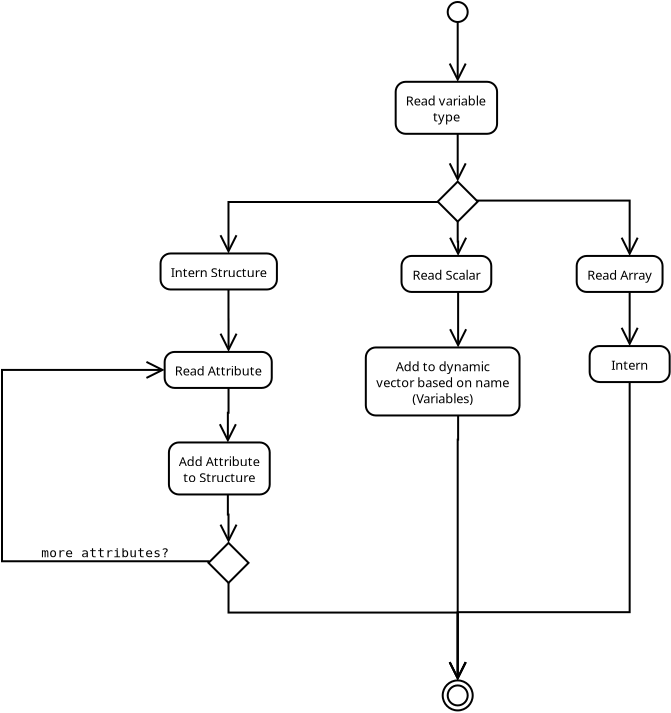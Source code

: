 <?xml version="1.0"?>
<diagram xmlns:dia="http://www.lysator.liu.se/~alla/dia/">
  <diagramdata>
    <attribute name="background">
      <color val="#ffffff"/>
    </attribute>
    <attribute name="paper">
      <composite type="paper">
        <attribute name="name">
          <string>#A4#</string>
        </attribute>
        <attribute name="tmargin">
          <real val="2.82"/>
        </attribute>
        <attribute name="bmargin">
          <real val="2.82"/>
        </attribute>
        <attribute name="lmargin">
          <real val="2.82"/>
        </attribute>
        <attribute name="rmargin">
          <real val="2.82"/>
        </attribute>
        <attribute name="is_portrait">
          <boolean val="true"/>
        </attribute>
        <attribute name="scaling">
          <real val="1"/>
        </attribute>
        <attribute name="fitto">
          <boolean val="false"/>
        </attribute>
      </composite>
    </attribute>
  </diagramdata>
  <layer name="Background" visible="true"/>
  <layer name="Foreground" visible="true">
    <object type="UML - State" version="0" id="O0">
      <attribute name="obj_pos">
        <point val="2.654,-2.091"/>
      </attribute>
      <attribute name="obj_bb">
        <rectangle val="2.654,-2.091;3.654,-1.091"/>
      </attribute>
      <attribute name="elem_corner">
        <point val="2.654,-2.091"/>
      </attribute>
      <attribute name="elem_width">
        <real val="1"/>
      </attribute>
      <attribute name="elem_height">
        <real val="1"/>
      </attribute>
      <attribute name="text">
        <composite type="text">
          <attribute name="string">
            <string>##</string>
          </attribute>
          <attribute name="font">
            <font name="Helvetica"/>
          </attribute>
          <attribute name="height">
            <real val="0.8"/>
          </attribute>
          <attribute name="pos">
            <point val="7,12.139"/>
          </attribute>
          <attribute name="color">
            <color val="#000000"/>
          </attribute>
          <attribute name="alignment">
            <enum val="1"/>
          </attribute>
        </composite>
      </attribute>
      <attribute name="type">
        <int val="1"/>
      </attribute>
    </object>
    <object type="UML - Branch" version="0" id="O1">
      <attribute name="obj_pos">
        <point val="2.154,6.889"/>
      </attribute>
      <attribute name="obj_bb">
        <rectangle val="2.104,6.839;4.204,8.939"/>
      </attribute>
      <attribute name="elem_corner">
        <point val="2.154,6.889"/>
      </attribute>
      <attribute name="elem_width">
        <real val="2"/>
      </attribute>
      <attribute name="elem_height">
        <real val="2"/>
      </attribute>
    </object>
    <object type="UML - State" version="0" id="O2">
      <attribute name="obj_pos">
        <point val="0.053,1.899"/>
      </attribute>
      <attribute name="obj_bb">
        <rectangle val="0.053,1.899;6.255,4.499"/>
      </attribute>
      <attribute name="elem_corner">
        <point val="0.053,1.899"/>
      </attribute>
      <attribute name="elem_width">
        <real val="6.202"/>
      </attribute>
      <attribute name="elem_height">
        <real val="2.6"/>
      </attribute>
      <attribute name="text">
        <composite type="text">
          <attribute name="string">
            <string>#Read variable
type#</string>
          </attribute>
          <attribute name="font">
            <font name="Helvetica"/>
          </attribute>
          <attribute name="height">
            <real val="0.8"/>
          </attribute>
          <attribute name="pos">
            <point val="3.154,3.038"/>
          </attribute>
          <attribute name="color">
            <color val="#000000"/>
          </attribute>
          <attribute name="alignment">
            <enum val="1"/>
          </attribute>
        </composite>
      </attribute>
      <attribute name="type">
        <int val="0"/>
      </attribute>
    </object>
    <object type="UML - State" version="0" id="O3">
      <attribute name="obj_pos">
        <point val="0.345,10.606"/>
      </attribute>
      <attribute name="obj_bb">
        <rectangle val="0.345,10.606;6.005,12.406"/>
      </attribute>
      <attribute name="elem_corner">
        <point val="0.345,10.606"/>
      </attribute>
      <attribute name="elem_width">
        <real val="5.66"/>
      </attribute>
      <attribute name="elem_height">
        <real val="1.8"/>
      </attribute>
      <attribute name="text">
        <composite type="text">
          <attribute name="string">
            <string>#Read Scalar#</string>
          </attribute>
          <attribute name="font">
            <font name="Helvetica"/>
          </attribute>
          <attribute name="height">
            <real val="0.8"/>
          </attribute>
          <attribute name="pos">
            <point val="3.175,11.745"/>
          </attribute>
          <attribute name="color">
            <color val="#000000"/>
          </attribute>
          <attribute name="alignment">
            <enum val="1"/>
          </attribute>
        </composite>
      </attribute>
      <attribute name="type">
        <int val="0"/>
      </attribute>
    </object>
    <object type="UML - State" version="0" id="O4">
      <attribute name="obj_pos">
        <point val="9.104,10.606"/>
      </attribute>
      <attribute name="obj_bb">
        <rectangle val="9.104,10.606;14.401,12.406"/>
      </attribute>
      <attribute name="elem_corner">
        <point val="9.104,10.606"/>
      </attribute>
      <attribute name="elem_width">
        <real val="5.297"/>
      </attribute>
      <attribute name="elem_height">
        <real val="1.8"/>
      </attribute>
      <attribute name="text">
        <composite type="text">
          <attribute name="string">
            <string>#Read Array#</string>
          </attribute>
          <attribute name="font">
            <font name="Helvetica"/>
          </attribute>
          <attribute name="height">
            <real val="0.8"/>
          </attribute>
          <attribute name="pos">
            <point val="11.752,11.745"/>
          </attribute>
          <attribute name="color">
            <color val="#000000"/>
          </attribute>
          <attribute name="alignment">
            <enum val="1"/>
          </attribute>
        </composite>
      </attribute>
      <attribute name="type">
        <int val="0"/>
      </attribute>
    </object>
    <object type="UML - Association" version="0" id="O5">
      <attribute name="obj_pos">
        <point val="4.154,7.889"/>
      </attribute>
      <attribute name="obj_bb">
        <rectangle val="2.704,6.388;13.202,12.206"/>
      </attribute>
      <attribute name="orth_points">
        <point val="4.154,7.889"/>
        <point val="4.154,7.838"/>
        <point val="11.752,7.838"/>
        <point val="11.752,10.606"/>
      </attribute>
      <attribute name="orth_orient">
        <enum val="1"/>
        <enum val="0"/>
        <enum val="1"/>
      </attribute>
      <attribute name="name">
        <string/>
      </attribute>
      <attribute name="direction">
        <enum val="0"/>
      </attribute>
      <attribute name="ends">
        <composite>
          <attribute name="role">
            <string/>
          </attribute>
          <attribute name="multiplicity">
            <string/>
          </attribute>
          <attribute name="arrow">
            <boolean val="false"/>
          </attribute>
          <attribute name="aggregate">
            <enum val="0"/>
          </attribute>
        </composite>
        <composite>
          <attribute name="role">
            <string/>
          </attribute>
          <attribute name="multiplicity">
            <string/>
          </attribute>
          <attribute name="arrow">
            <boolean val="true"/>
          </attribute>
          <attribute name="aggregate">
            <enum val="0"/>
          </attribute>
        </composite>
      </attribute>
      <connections>
        <connection handle="0" to="O1" connection="2"/>
        <connection handle="1" to="O4" connection="1"/>
      </connections>
    </object>
    <object type="UML - Association" version="0" id="O6">
      <attribute name="obj_pos">
        <point val="3.154,8.889"/>
      </attribute>
      <attribute name="obj_bb">
        <rectangle val="1.704,7.439;4.625,12.206"/>
      </attribute>
      <attribute name="orth_points">
        <point val="3.154,8.889"/>
        <point val="3.154,9.889"/>
        <point val="3.175,9.889"/>
        <point val="3.175,10.606"/>
      </attribute>
      <attribute name="orth_orient">
        <enum val="1"/>
        <enum val="0"/>
        <enum val="1"/>
      </attribute>
      <attribute name="name">
        <string/>
      </attribute>
      <attribute name="direction">
        <enum val="0"/>
      </attribute>
      <attribute name="ends">
        <composite>
          <attribute name="role">
            <string/>
          </attribute>
          <attribute name="multiplicity">
            <string/>
          </attribute>
          <attribute name="arrow">
            <boolean val="false"/>
          </attribute>
          <attribute name="aggregate">
            <enum val="0"/>
          </attribute>
        </composite>
        <composite>
          <attribute name="role">
            <string/>
          </attribute>
          <attribute name="multiplicity">
            <string/>
          </attribute>
          <attribute name="arrow">
            <boolean val="true"/>
          </attribute>
          <attribute name="aggregate">
            <enum val="0"/>
          </attribute>
        </composite>
      </attribute>
      <connections>
        <connection handle="0" to="O1" connection="3"/>
        <connection handle="1" to="O3" connection="1"/>
      </connections>
    </object>
    <object type="Standard - Line" version="0" id="O7">
      <attribute name="obj_pos">
        <point val="3.154,4.499"/>
      </attribute>
      <attribute name="obj_bb">
        <rectangle val="2.304,3.649;4.004,7.739"/>
      </attribute>
      <attribute name="conn_endpoints">
        <point val="3.154,4.499"/>
        <point val="3.154,6.889"/>
      </attribute>
      <attribute name="numcp">
        <int val="1"/>
      </attribute>
      <attribute name="end_arrow">
        <enum val="1"/>
      </attribute>
      <attribute name="end_arrow_length">
        <real val="0.8"/>
      </attribute>
      <attribute name="end_arrow_width">
        <real val="0.8"/>
      </attribute>
      <connections>
        <connection handle="0" to="O2" connection="6"/>
        <connection handle="1" to="O1" connection="1"/>
      </connections>
    </object>
    <object type="UML - State" version="0" id="O8">
      <attribute name="obj_pos">
        <point val="9.752,15.111"/>
      </attribute>
      <attribute name="obj_bb">
        <rectangle val="9.752,15.111;13.752,16.911"/>
      </attribute>
      <attribute name="elem_corner">
        <point val="9.752,15.111"/>
      </attribute>
      <attribute name="elem_width">
        <real val="4"/>
      </attribute>
      <attribute name="elem_height">
        <real val="1.8"/>
      </attribute>
      <attribute name="text">
        <composite type="text">
          <attribute name="string">
            <string>#Intern#</string>
          </attribute>
          <attribute name="font">
            <font name="Helvetica"/>
          </attribute>
          <attribute name="height">
            <real val="0.8"/>
          </attribute>
          <attribute name="pos">
            <point val="11.752,16.25"/>
          </attribute>
          <attribute name="color">
            <color val="#000000"/>
          </attribute>
          <attribute name="alignment">
            <enum val="1"/>
          </attribute>
        </composite>
      </attribute>
      <attribute name="type">
        <int val="0"/>
      </attribute>
    </object>
    <object type="Standard - Line" version="0" id="O9">
      <attribute name="obj_pos">
        <point val="11.752,12.406"/>
      </attribute>
      <attribute name="obj_bb">
        <rectangle val="10.902,11.556;12.602,15.961"/>
      </attribute>
      <attribute name="conn_endpoints">
        <point val="11.752,12.406"/>
        <point val="11.752,15.111"/>
      </attribute>
      <attribute name="numcp">
        <int val="1"/>
      </attribute>
      <attribute name="end_arrow">
        <enum val="1"/>
      </attribute>
      <attribute name="end_arrow_length">
        <real val="0.8"/>
      </attribute>
      <attribute name="end_arrow_width">
        <real val="0.8"/>
      </attribute>
      <connections>
        <connection handle="0" to="O4" connection="6"/>
        <connection handle="1" to="O8" connection="1"/>
      </connections>
    </object>
    <object type="UML - State" version="0" id="O10">
      <attribute name="obj_pos">
        <point val="-1.44,15.182"/>
      </attribute>
      <attribute name="obj_bb">
        <rectangle val="-1.44,15.182;7.791,18.582"/>
      </attribute>
      <attribute name="elem_corner">
        <point val="-1.44,15.182"/>
      </attribute>
      <attribute name="elem_width">
        <real val="9.232"/>
      </attribute>
      <attribute name="elem_height">
        <real val="3.4"/>
      </attribute>
      <attribute name="text">
        <composite type="text">
          <attribute name="string">
            <string>#Add to dynamic
vector based on name
(Variables)#</string>
          </attribute>
          <attribute name="font">
            <font name="Helvetica"/>
          </attribute>
          <attribute name="height">
            <real val="0.8"/>
          </attribute>
          <attribute name="pos">
            <point val="3.175,16.321"/>
          </attribute>
          <attribute name="color">
            <color val="#000000"/>
          </attribute>
          <attribute name="alignment">
            <enum val="1"/>
          </attribute>
        </composite>
      </attribute>
      <attribute name="type">
        <int val="0"/>
      </attribute>
    </object>
    <object type="Standard - Line" version="0" id="O11">
      <attribute name="obj_pos">
        <point val="3.175,12.406"/>
      </attribute>
      <attribute name="obj_bb">
        <rectangle val="2.325,11.556;4.025,16.032"/>
      </attribute>
      <attribute name="conn_endpoints">
        <point val="3.175,12.406"/>
        <point val="3.175,15.182"/>
      </attribute>
      <attribute name="numcp">
        <int val="1"/>
      </attribute>
      <attribute name="end_arrow">
        <enum val="1"/>
      </attribute>
      <attribute name="end_arrow_length">
        <real val="0.8"/>
      </attribute>
      <attribute name="end_arrow_width">
        <real val="0.8"/>
      </attribute>
      <connections>
        <connection handle="0" to="O3" connection="6"/>
        <connection handle="1" to="O10" connection="1"/>
      </connections>
    </object>
    <object type="UML - Association" version="0" id="O12">
      <attribute name="obj_pos">
        <point val="11.752,16.911"/>
      </attribute>
      <attribute name="obj_bb">
        <rectangle val="1.704,15.461;13.203,33.43"/>
      </attribute>
      <attribute name="orth_points">
        <point val="11.752,16.911"/>
        <point val="11.752,28.418"/>
        <point val="3.154,28.418"/>
        <point val="3.154,31.83"/>
      </attribute>
      <attribute name="orth_orient">
        <enum val="1"/>
        <enum val="0"/>
        <enum val="1"/>
      </attribute>
      <attribute name="name">
        <string/>
      </attribute>
      <attribute name="direction">
        <enum val="0"/>
      </attribute>
      <attribute name="ends">
        <composite>
          <attribute name="role">
            <string/>
          </attribute>
          <attribute name="multiplicity">
            <string/>
          </attribute>
          <attribute name="arrow">
            <boolean val="false"/>
          </attribute>
          <attribute name="aggregate">
            <enum val="0"/>
          </attribute>
        </composite>
        <composite>
          <attribute name="role">
            <string/>
          </attribute>
          <attribute name="multiplicity">
            <string/>
          </attribute>
          <attribute name="arrow">
            <boolean val="true"/>
          </attribute>
          <attribute name="aggregate">
            <enum val="0"/>
          </attribute>
        </composite>
      </attribute>
      <connections>
        <connection handle="0" to="O8" connection="6"/>
        <connection handle="1" to="O14" connection="1"/>
      </connections>
    </object>
    <object type="UML - Association" version="0" id="O13">
      <attribute name="obj_pos">
        <point val="3.175,18.582"/>
      </attribute>
      <attribute name="obj_bb">
        <rectangle val="1.704,17.132;4.625,33.43"/>
      </attribute>
      <attribute name="orth_points">
        <point val="3.175,18.582"/>
        <point val="3.175,19.79"/>
        <point val="3.154,19.79"/>
        <point val="3.154,31.83"/>
      </attribute>
      <attribute name="orth_orient">
        <enum val="1"/>
        <enum val="0"/>
        <enum val="1"/>
      </attribute>
      <attribute name="name">
        <string/>
      </attribute>
      <attribute name="direction">
        <enum val="0"/>
      </attribute>
      <attribute name="ends">
        <composite>
          <attribute name="role">
            <string/>
          </attribute>
          <attribute name="multiplicity">
            <string/>
          </attribute>
          <attribute name="arrow">
            <boolean val="false"/>
          </attribute>
          <attribute name="aggregate">
            <enum val="0"/>
          </attribute>
        </composite>
        <composite>
          <attribute name="role">
            <string/>
          </attribute>
          <attribute name="multiplicity">
            <string/>
          </attribute>
          <attribute name="arrow">
            <boolean val="true"/>
          </attribute>
          <attribute name="aggregate">
            <enum val="0"/>
          </attribute>
        </composite>
      </attribute>
      <connections>
        <connection handle="0" to="O10" connection="6"/>
        <connection handle="1" to="O14" connection="1"/>
      </connections>
    </object>
    <object type="UML - State" version="0" id="O14">
      <attribute name="obj_pos">
        <point val="2.404,31.83"/>
      </attribute>
      <attribute name="obj_bb">
        <rectangle val="2.404,31.83;3.904,33.33"/>
      </attribute>
      <attribute name="elem_corner">
        <point val="2.404,31.83"/>
      </attribute>
      <attribute name="elem_width">
        <real val="1.5"/>
      </attribute>
      <attribute name="elem_height">
        <real val="1.5"/>
      </attribute>
      <attribute name="text">
        <composite type="text">
          <attribute name="string">
            <string>##</string>
          </attribute>
          <attribute name="font">
            <font name="Helvetica"/>
          </attribute>
          <attribute name="height">
            <real val="0.8"/>
          </attribute>
          <attribute name="pos">
            <point val="15,41.139"/>
          </attribute>
          <attribute name="color">
            <color val="#000000"/>
          </attribute>
          <attribute name="alignment">
            <enum val="1"/>
          </attribute>
        </composite>
      </attribute>
      <attribute name="type">
        <int val="2"/>
      </attribute>
    </object>
    <object type="Standard - Line" version="0" id="O15">
      <attribute name="obj_pos">
        <point val="3.154,-1.091"/>
      </attribute>
      <attribute name="obj_bb">
        <rectangle val="2.304,-1.941;4.004,2.749"/>
      </attribute>
      <attribute name="conn_endpoints">
        <point val="3.154,-1.091"/>
        <point val="3.154,1.899"/>
      </attribute>
      <attribute name="numcp">
        <int val="1"/>
      </attribute>
      <attribute name="end_arrow">
        <enum val="1"/>
      </attribute>
      <attribute name="end_arrow_length">
        <real val="0.8"/>
      </attribute>
      <attribute name="end_arrow_width">
        <real val="0.8"/>
      </attribute>
      <connections>
        <connection handle="0" to="O0" connection="6"/>
        <connection handle="1" to="O2" connection="1"/>
      </connections>
    </object>
    <object type="UML - State" version="0" id="O16">
      <attribute name="obj_pos">
        <point val="-11.498,15.405"/>
      </attribute>
      <attribute name="obj_bb">
        <rectangle val="-11.498,15.405;-5.11,17.205"/>
      </attribute>
      <attribute name="elem_corner">
        <point val="-11.498,15.405"/>
      </attribute>
      <attribute name="elem_width">
        <real val="6.387"/>
      </attribute>
      <attribute name="elem_height">
        <real val="1.8"/>
      </attribute>
      <attribute name="text">
        <composite type="text">
          <attribute name="string">
            <string>#Read Attribute#</string>
          </attribute>
          <attribute name="font">
            <font name="Helvetica"/>
          </attribute>
          <attribute name="height">
            <real val="0.8"/>
          </attribute>
          <attribute name="pos">
            <point val="-8.304,16.544"/>
          </attribute>
          <attribute name="color">
            <color val="#000000"/>
          </attribute>
          <attribute name="alignment">
            <enum val="1"/>
          </attribute>
        </composite>
      </attribute>
      <attribute name="type">
        <int val="0"/>
      </attribute>
    </object>
    <object type="UML - Association" version="0" id="O17">
      <attribute name="obj_pos">
        <point val="2.154,7.889"/>
      </attribute>
      <attribute name="obj_bb">
        <rectangle val="-9.757,6.439;3.604,12.083"/>
      </attribute>
      <attribute name="orth_points">
        <point val="2.154,7.889"/>
        <point val="2.154,7.909"/>
        <point val="-8.307,7.909"/>
        <point val="-8.307,10.483"/>
      </attribute>
      <attribute name="orth_orient">
        <enum val="1"/>
        <enum val="0"/>
        <enum val="1"/>
      </attribute>
      <attribute name="name">
        <string/>
      </attribute>
      <attribute name="direction">
        <enum val="0"/>
      </attribute>
      <attribute name="ends">
        <composite>
          <attribute name="role">
            <string/>
          </attribute>
          <attribute name="multiplicity">
            <string/>
          </attribute>
          <attribute name="arrow">
            <boolean val="false"/>
          </attribute>
          <attribute name="aggregate">
            <enum val="0"/>
          </attribute>
        </composite>
        <composite>
          <attribute name="role">
            <string/>
          </attribute>
          <attribute name="multiplicity">
            <string/>
          </attribute>
          <attribute name="arrow">
            <boolean val="true"/>
          </attribute>
          <attribute name="aggregate">
            <enum val="0"/>
          </attribute>
        </composite>
      </attribute>
      <connections>
        <connection handle="0" to="O1" connection="0"/>
        <connection handle="1" to="O20" connection="1"/>
      </connections>
    </object>
    <object type="UML - Association" version="0" id="O18">
      <attribute name="obj_pos">
        <point val="-9.305,25.953"/>
      </attribute>
      <attribute name="obj_bb">
        <rectangle val="-21.081,14.855;-7.855,27.553"/>
      </attribute>
      <attribute name="orth_points">
        <point val="-9.305,25.953"/>
        <point val="-9.305,25.872"/>
        <point val="-19.631,25.872"/>
        <point val="-19.631,16.305"/>
        <point val="-11.498,16.305"/>
      </attribute>
      <attribute name="orth_orient">
        <enum val="1"/>
        <enum val="0"/>
        <enum val="1"/>
        <enum val="0"/>
      </attribute>
      <attribute name="name">
        <string>#more attributes?#</string>
      </attribute>
      <attribute name="direction">
        <enum val="0"/>
      </attribute>
      <attribute name="ends">
        <composite>
          <attribute name="role">
            <string/>
          </attribute>
          <attribute name="multiplicity">
            <string/>
          </attribute>
          <attribute name="arrow">
            <boolean val="false"/>
          </attribute>
          <attribute name="aggregate">
            <enum val="0"/>
          </attribute>
        </composite>
        <composite>
          <attribute name="role">
            <string/>
          </attribute>
          <attribute name="multiplicity">
            <string/>
          </attribute>
          <attribute name="arrow">
            <boolean val="true"/>
          </attribute>
          <attribute name="aggregate">
            <enum val="0"/>
          </attribute>
        </composite>
      </attribute>
      <connections>
        <connection handle="0" to="O22" connection="0"/>
        <connection handle="1" to="O16" connection="3"/>
      </connections>
    </object>
    <object type="UML - Association" version="0" id="O19">
      <attribute name="obj_pos">
        <point val="-8.305,26.953"/>
      </attribute>
      <attribute name="obj_bb">
        <rectangle val="-9.755,25.503;4.604,33.43"/>
      </attribute>
      <attribute name="orth_points">
        <point val="-8.305,26.953"/>
        <point val="-8.305,28.437"/>
        <point val="3.154,28.437"/>
        <point val="3.154,31.83"/>
      </attribute>
      <attribute name="orth_orient">
        <enum val="1"/>
        <enum val="0"/>
        <enum val="1"/>
      </attribute>
      <attribute name="name">
        <string/>
      </attribute>
      <attribute name="direction">
        <enum val="0"/>
      </attribute>
      <attribute name="ends">
        <composite>
          <attribute name="role">
            <string/>
          </attribute>
          <attribute name="multiplicity">
            <string/>
          </attribute>
          <attribute name="arrow">
            <boolean val="false"/>
          </attribute>
          <attribute name="aggregate">
            <enum val="0"/>
          </attribute>
        </composite>
        <composite>
          <attribute name="role">
            <string/>
          </attribute>
          <attribute name="multiplicity">
            <string/>
          </attribute>
          <attribute name="arrow">
            <boolean val="true"/>
          </attribute>
          <attribute name="aggregate">
            <enum val="0"/>
          </attribute>
        </composite>
      </attribute>
      <connections>
        <connection handle="0" to="O22" connection="3"/>
        <connection handle="1" to="O14" connection="1"/>
      </connections>
    </object>
    <object type="UML - State" version="0" id="O20">
      <attribute name="obj_pos">
        <point val="-11.703,10.483"/>
      </attribute>
      <attribute name="obj_bb">
        <rectangle val="-11.703,10.483;-4.911,12.283"/>
      </attribute>
      <attribute name="elem_corner">
        <point val="-11.703,10.483"/>
      </attribute>
      <attribute name="elem_width">
        <real val="6.791"/>
      </attribute>
      <attribute name="elem_height">
        <real val="1.8"/>
      </attribute>
      <attribute name="text">
        <composite type="text">
          <attribute name="string">
            <string>#Intern Structure#</string>
          </attribute>
          <attribute name="font">
            <font name="Helvetica"/>
          </attribute>
          <attribute name="height">
            <real val="0.8"/>
          </attribute>
          <attribute name="pos">
            <point val="-8.307,11.622"/>
          </attribute>
          <attribute name="color">
            <color val="#000000"/>
          </attribute>
          <attribute name="alignment">
            <enum val="1"/>
          </attribute>
        </composite>
      </attribute>
      <attribute name="type">
        <int val="0"/>
      </attribute>
    </object>
    <object type="UML - State" version="0" id="O21">
      <attribute name="obj_pos">
        <point val="-11.285,19.932"/>
      </attribute>
      <attribute name="obj_bb">
        <rectangle val="-11.285,19.932;-5.391,22.532"/>
      </attribute>
      <attribute name="elem_corner">
        <point val="-11.285,19.932"/>
      </attribute>
      <attribute name="elem_width">
        <real val="5.894"/>
      </attribute>
      <attribute name="elem_height">
        <real val="2.6"/>
      </attribute>
      <attribute name="text">
        <composite type="text">
          <attribute name="string">
            <string>#Add Attribute
to Structure#</string>
          </attribute>
          <attribute name="font">
            <font name="Helvetica"/>
          </attribute>
          <attribute name="height">
            <real val="0.8"/>
          </attribute>
          <attribute name="pos">
            <point val="-8.338,21.07"/>
          </attribute>
          <attribute name="color">
            <color val="#000000"/>
          </attribute>
          <attribute name="alignment">
            <enum val="1"/>
          </attribute>
        </composite>
      </attribute>
      <attribute name="type">
        <int val="0"/>
      </attribute>
    </object>
    <object type="UML - Branch" version="0" id="O22">
      <attribute name="obj_pos">
        <point val="-9.305,24.953"/>
      </attribute>
      <attribute name="obj_bb">
        <rectangle val="-9.355,24.903;-7.255,27.003"/>
      </attribute>
      <attribute name="elem_corner">
        <point val="-9.305,24.953"/>
      </attribute>
      <attribute name="elem_width">
        <real val="2"/>
      </attribute>
      <attribute name="elem_height">
        <real val="2"/>
      </attribute>
    </object>
    <object type="UML - Association" version="0" id="O23">
      <attribute name="obj_pos">
        <point val="-8.307,12.283"/>
      </attribute>
      <attribute name="obj_bb">
        <rectangle val="-9.757,10.833;-6.854,17.005"/>
      </attribute>
      <attribute name="orth_points">
        <point val="-8.307,12.283"/>
        <point val="-8.307,13.779"/>
        <point val="-8.304,13.779"/>
        <point val="-8.304,15.405"/>
      </attribute>
      <attribute name="orth_orient">
        <enum val="1"/>
        <enum val="0"/>
        <enum val="1"/>
      </attribute>
      <attribute name="name">
        <string/>
      </attribute>
      <attribute name="direction">
        <enum val="0"/>
      </attribute>
      <attribute name="ends">
        <composite>
          <attribute name="role">
            <string/>
          </attribute>
          <attribute name="multiplicity">
            <string/>
          </attribute>
          <attribute name="arrow">
            <boolean val="false"/>
          </attribute>
          <attribute name="aggregate">
            <enum val="0"/>
          </attribute>
        </composite>
        <composite>
          <attribute name="role">
            <string/>
          </attribute>
          <attribute name="multiplicity">
            <string/>
          </attribute>
          <attribute name="arrow">
            <boolean val="true"/>
          </attribute>
          <attribute name="aggregate">
            <enum val="0"/>
          </attribute>
        </composite>
      </attribute>
      <connections>
        <connection handle="0" to="O20" connection="6"/>
        <connection handle="1" to="O16" connection="1"/>
      </connections>
    </object>
    <object type="UML - Association" version="0" id="O24">
      <attribute name="obj_pos">
        <point val="-8.304,17.205"/>
      </attribute>
      <attribute name="obj_bb">
        <rectangle val="-9.788,15.755;-6.854,21.532"/>
      </attribute>
      <attribute name="orth_points">
        <point val="-8.304,17.205"/>
        <point val="-8.304,18.446"/>
        <point val="-8.338,18.446"/>
        <point val="-8.338,19.932"/>
      </attribute>
      <attribute name="orth_orient">
        <enum val="1"/>
        <enum val="0"/>
        <enum val="1"/>
      </attribute>
      <attribute name="name">
        <string/>
      </attribute>
      <attribute name="direction">
        <enum val="0"/>
      </attribute>
      <attribute name="ends">
        <composite>
          <attribute name="role">
            <string/>
          </attribute>
          <attribute name="multiplicity">
            <string/>
          </attribute>
          <attribute name="arrow">
            <boolean val="false"/>
          </attribute>
          <attribute name="aggregate">
            <enum val="0"/>
          </attribute>
        </composite>
        <composite>
          <attribute name="role">
            <string/>
          </attribute>
          <attribute name="multiplicity">
            <string/>
          </attribute>
          <attribute name="arrow">
            <boolean val="true"/>
          </attribute>
          <attribute name="aggregate">
            <enum val="0"/>
          </attribute>
        </composite>
      </attribute>
      <connections>
        <connection handle="0" to="O16" connection="6"/>
        <connection handle="1" to="O21" connection="1"/>
      </connections>
    </object>
    <object type="UML - Association" version="0" id="O25">
      <attribute name="obj_pos">
        <point val="-8.338,22.532"/>
      </attribute>
      <attribute name="obj_bb">
        <rectangle val="-9.788,21.082;-6.855,26.553"/>
      </attribute>
      <attribute name="orth_points">
        <point val="-8.338,22.532"/>
        <point val="-8.338,23.538"/>
        <point val="-8.305,23.538"/>
        <point val="-8.305,24.953"/>
      </attribute>
      <attribute name="orth_orient">
        <enum val="1"/>
        <enum val="0"/>
        <enum val="1"/>
      </attribute>
      <attribute name="name">
        <string/>
      </attribute>
      <attribute name="direction">
        <enum val="0"/>
      </attribute>
      <attribute name="ends">
        <composite>
          <attribute name="role">
            <string/>
          </attribute>
          <attribute name="multiplicity">
            <string/>
          </attribute>
          <attribute name="arrow">
            <boolean val="false"/>
          </attribute>
          <attribute name="aggregate">
            <enum val="0"/>
          </attribute>
        </composite>
        <composite>
          <attribute name="role">
            <string/>
          </attribute>
          <attribute name="multiplicity">
            <string/>
          </attribute>
          <attribute name="arrow">
            <boolean val="true"/>
          </attribute>
          <attribute name="aggregate">
            <enum val="0"/>
          </attribute>
        </composite>
      </attribute>
      <connections>
        <connection handle="0" to="O21" connection="6"/>
        <connection handle="1" to="O22" connection="1"/>
      </connections>
    </object>
  </layer>
</diagram>
